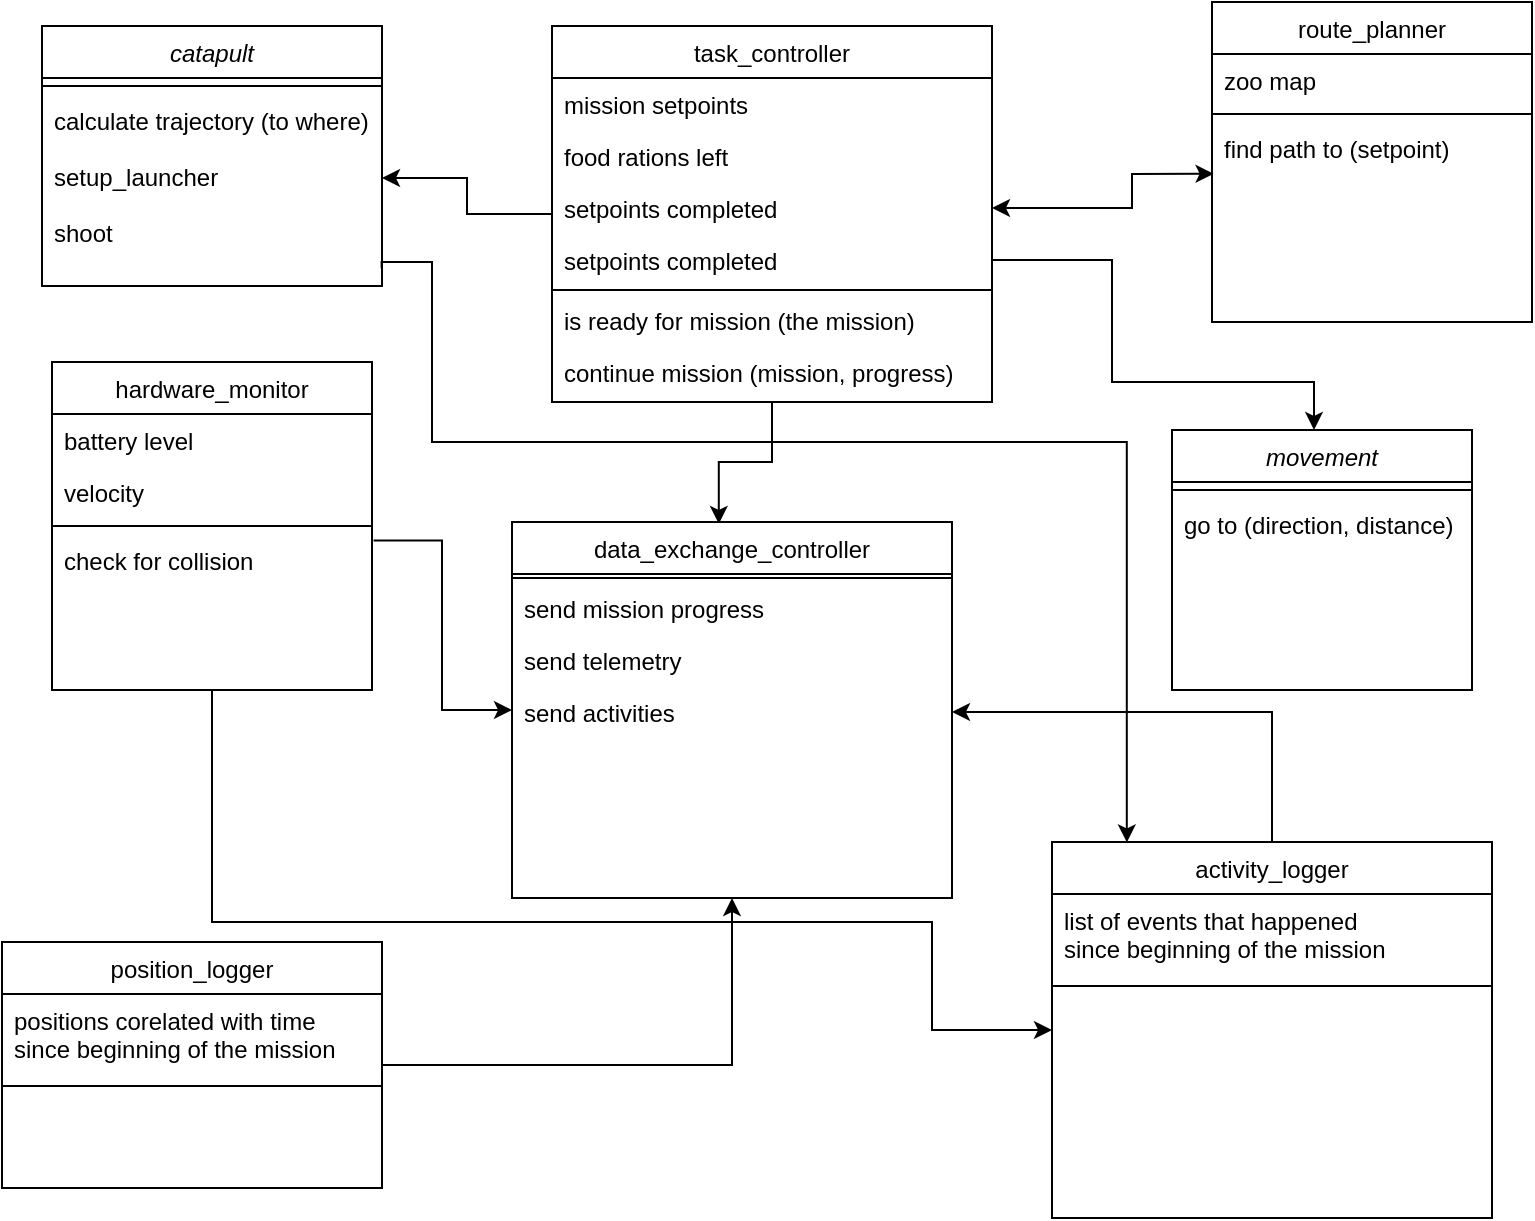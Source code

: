 <mxfile version="17.4.5" type="device"><diagram id="C5RBs43oDa-KdzZeNtuy" name="Page-1"><mxGraphModel dx="1178" dy="629" grid="1" gridSize="10" guides="1" tooltips="1" connect="1" arrows="1" fold="1" page="1" pageScale="1" pageWidth="827" pageHeight="1169" math="0" shadow="0"><root><mxCell id="WIyWlLk6GJQsqaUBKTNV-0"/><mxCell id="WIyWlLk6GJQsqaUBKTNV-1" parent="WIyWlLk6GJQsqaUBKTNV-0"/><mxCell id="d03LEfpRXOP0SP6vgUL4-54" style="edgeStyle=orthogonalEdgeStyle;rounded=0;orthogonalLoop=1;jettySize=auto;html=1;entryX=0.17;entryY=0.001;entryDx=0;entryDy=0;entryPerimeter=0;exitX=0.999;exitY=1.117;exitDx=0;exitDy=0;exitPerimeter=0;" edge="1" parent="WIyWlLk6GJQsqaUBKTNV-1" source="d03LEfpRXOP0SP6vgUL4-0" target="d03LEfpRXOP0SP6vgUL4-7"><mxGeometry relative="1" as="geometry"><mxPoint x="250" y="540" as="targetPoint"/><mxPoint x="240" y="150" as="sourcePoint"/><Array as="points"><mxPoint x="225" y="150"/><mxPoint x="250" y="150"/><mxPoint x="250" y="240"/><mxPoint x="597" y="240"/></Array></mxGeometry></mxCell><mxCell id="zkfFHV4jXpPFQw0GAbJ--0" value="catapult" style="swimlane;fontStyle=2;align=center;verticalAlign=top;childLayout=stackLayout;horizontal=1;startSize=26;horizontalStack=0;resizeParent=1;resizeLast=0;collapsible=1;marginBottom=0;rounded=0;shadow=0;strokeWidth=1;" parent="WIyWlLk6GJQsqaUBKTNV-1" vertex="1"><mxGeometry x="55" y="32" width="170" height="130" as="geometry"><mxRectangle x="230" y="140" width="160" height="26" as="alternateBounds"/></mxGeometry></mxCell><mxCell id="zkfFHV4jXpPFQw0GAbJ--4" value="" style="line;html=1;strokeWidth=1;align=left;verticalAlign=middle;spacingTop=-1;spacingLeft=3;spacingRight=3;rotatable=0;labelPosition=right;points=[];portConstraint=eastwest;" parent="zkfFHV4jXpPFQw0GAbJ--0" vertex="1"><mxGeometry y="26" width="170" height="8" as="geometry"/></mxCell><mxCell id="zkfFHV4jXpPFQw0GAbJ--5" value="calculate trajectory (to where)" style="text;align=left;verticalAlign=top;spacingLeft=4;spacingRight=4;overflow=hidden;rotatable=0;points=[[0,0.5],[1,0.5]];portConstraint=eastwest;" parent="zkfFHV4jXpPFQw0GAbJ--0" vertex="1"><mxGeometry y="34" width="170" height="28" as="geometry"/></mxCell><mxCell id="d03LEfpRXOP0SP6vgUL4-18" value="setup_launcher" style="text;align=left;verticalAlign=top;spacingLeft=4;spacingRight=4;overflow=hidden;rotatable=0;points=[[0,0.5],[1,0.5]];portConstraint=eastwest;" vertex="1" parent="zkfFHV4jXpPFQw0GAbJ--0"><mxGeometry y="62" width="170" height="28" as="geometry"/></mxCell><mxCell id="d03LEfpRXOP0SP6vgUL4-0" value="shoot " style="text;align=left;verticalAlign=top;spacingLeft=4;spacingRight=4;overflow=hidden;rotatable=0;points=[[0,0.5],[1,0.5]];portConstraint=eastwest;" vertex="1" parent="zkfFHV4jXpPFQw0GAbJ--0"><mxGeometry y="90" width="170" height="28" as="geometry"/></mxCell><mxCell id="d03LEfpRXOP0SP6vgUL4-39" style="edgeStyle=orthogonalEdgeStyle;rounded=0;orthogonalLoop=1;jettySize=auto;html=1;entryX=0;entryY=0.5;entryDx=0;entryDy=0;exitX=1.005;exitY=0.126;exitDx=0;exitDy=0;exitPerimeter=0;" edge="1" parent="WIyWlLk6GJQsqaUBKTNV-1" source="d03LEfpRXOP0SP6vgUL4-24" target="d03LEfpRXOP0SP6vgUL4-26"><mxGeometry relative="1" as="geometry"/></mxCell><mxCell id="d03LEfpRXOP0SP6vgUL4-53" style="edgeStyle=orthogonalEdgeStyle;rounded=0;orthogonalLoop=1;jettySize=auto;html=1;exitX=0.5;exitY=1;exitDx=0;exitDy=0;entryX=0;entryY=0.5;entryDx=0;entryDy=0;" edge="1" parent="WIyWlLk6GJQsqaUBKTNV-1" source="zkfFHV4jXpPFQw0GAbJ--6" target="d03LEfpRXOP0SP6vgUL4-7"><mxGeometry relative="1" as="geometry"><Array as="points"><mxPoint x="140" y="480"/><mxPoint x="500" y="480"/><mxPoint x="500" y="534"/></Array></mxGeometry></mxCell><mxCell id="zkfFHV4jXpPFQw0GAbJ--6" value="hardware_monitor" style="swimlane;fontStyle=0;align=center;verticalAlign=top;childLayout=stackLayout;horizontal=1;startSize=26;horizontalStack=0;resizeParent=1;resizeLast=0;collapsible=1;marginBottom=0;rounded=0;shadow=0;strokeWidth=1;" parent="WIyWlLk6GJQsqaUBKTNV-1" vertex="1"><mxGeometry x="60" y="200" width="160" height="164" as="geometry"><mxRectangle x="120" y="360" width="160" height="26" as="alternateBounds"/></mxGeometry></mxCell><mxCell id="zkfFHV4jXpPFQw0GAbJ--7" value="battery level" style="text;align=left;verticalAlign=top;spacingLeft=4;spacingRight=4;overflow=hidden;rotatable=0;points=[[0,0.5],[1,0.5]];portConstraint=eastwest;" parent="zkfFHV4jXpPFQw0GAbJ--6" vertex="1"><mxGeometry y="26" width="160" height="26" as="geometry"/></mxCell><mxCell id="d03LEfpRXOP0SP6vgUL4-19" value="velocity" style="text;align=left;verticalAlign=top;spacingLeft=4;spacingRight=4;overflow=hidden;rotatable=0;points=[[0,0.5],[1,0.5]];portConstraint=eastwest;" vertex="1" parent="zkfFHV4jXpPFQw0GAbJ--6"><mxGeometry y="52" width="160" height="26" as="geometry"/></mxCell><mxCell id="zkfFHV4jXpPFQw0GAbJ--9" value="" style="line;html=1;strokeWidth=1;align=left;verticalAlign=middle;spacingTop=-1;spacingLeft=3;spacingRight=3;rotatable=0;labelPosition=right;points=[];portConstraint=eastwest;" parent="zkfFHV4jXpPFQw0GAbJ--6" vertex="1"><mxGeometry y="78" width="160" height="8" as="geometry"/></mxCell><mxCell id="d03LEfpRXOP0SP6vgUL4-24" value="check for collision" style="text;align=left;verticalAlign=top;spacingLeft=4;spacingRight=4;overflow=hidden;rotatable=0;points=[[0,0.5],[1,0.5]];portConstraint=eastwest;" vertex="1" parent="zkfFHV4jXpPFQw0GAbJ--6"><mxGeometry y="86" width="160" height="26" as="geometry"/></mxCell><mxCell id="d03LEfpRXOP0SP6vgUL4-37" value="" style="edgeStyle=orthogonalEdgeStyle;rounded=0;orthogonalLoop=1;jettySize=auto;html=1;entryX=1;entryY=0.5;entryDx=0;entryDy=0;" edge="1" parent="WIyWlLk6GJQsqaUBKTNV-1" source="zkfFHV4jXpPFQw0GAbJ--13" target="d03LEfpRXOP0SP6vgUL4-18"><mxGeometry relative="1" as="geometry"><mxPoint x="230" y="100" as="targetPoint"/></mxGeometry></mxCell><mxCell id="d03LEfpRXOP0SP6vgUL4-38" style="edgeStyle=orthogonalEdgeStyle;rounded=0;orthogonalLoop=1;jettySize=auto;html=1;entryX=0.47;entryY=0.005;entryDx=0;entryDy=0;entryPerimeter=0;" edge="1" parent="WIyWlLk6GJQsqaUBKTNV-1" source="zkfFHV4jXpPFQw0GAbJ--13" target="d03LEfpRXOP0SP6vgUL4-26"><mxGeometry relative="1" as="geometry"/></mxCell><mxCell id="zkfFHV4jXpPFQw0GAbJ--13" value="task_controller" style="swimlane;fontStyle=0;align=center;verticalAlign=top;childLayout=stackLayout;horizontal=1;startSize=26;horizontalStack=0;resizeParent=1;resizeLast=0;collapsible=1;marginBottom=0;rounded=0;shadow=0;strokeWidth=1;" parent="WIyWlLk6GJQsqaUBKTNV-1" vertex="1"><mxGeometry x="310" y="32" width="220" height="188" as="geometry"><mxRectangle x="340" y="380" width="170" height="26" as="alternateBounds"/></mxGeometry></mxCell><mxCell id="zkfFHV4jXpPFQw0GAbJ--14" value="mission setpoints" style="text;align=left;verticalAlign=top;spacingLeft=4;spacingRight=4;overflow=hidden;rotatable=0;points=[[0,0.5],[1,0.5]];portConstraint=eastwest;" parent="zkfFHV4jXpPFQw0GAbJ--13" vertex="1"><mxGeometry y="26" width="220" height="26" as="geometry"/></mxCell><mxCell id="d03LEfpRXOP0SP6vgUL4-1" value="food rations left" style="text;align=left;verticalAlign=top;spacingLeft=4;spacingRight=4;overflow=hidden;rotatable=0;points=[[0,0.5],[1,0.5]];portConstraint=eastwest;" vertex="1" parent="zkfFHV4jXpPFQw0GAbJ--13"><mxGeometry y="52" width="220" height="26" as="geometry"/></mxCell><mxCell id="d03LEfpRXOP0SP6vgUL4-36" value="setpoints completed" style="text;align=left;verticalAlign=top;spacingLeft=4;spacingRight=4;overflow=hidden;rotatable=0;points=[[0,0.5],[1,0.5]];portConstraint=eastwest;" vertex="1" parent="zkfFHV4jXpPFQw0GAbJ--13"><mxGeometry y="78" width="220" height="26" as="geometry"/></mxCell><mxCell id="d03LEfpRXOP0SP6vgUL4-3" value="setpoints completed" style="text;align=left;verticalAlign=top;spacingLeft=4;spacingRight=4;overflow=hidden;rotatable=0;points=[[0,0.5],[1,0.5]];portConstraint=eastwest;" vertex="1" parent="zkfFHV4jXpPFQw0GAbJ--13"><mxGeometry y="104" width="220" height="26" as="geometry"/></mxCell><mxCell id="zkfFHV4jXpPFQw0GAbJ--15" value="" style="line;html=1;strokeWidth=1;align=left;verticalAlign=middle;spacingTop=-1;spacingLeft=3;spacingRight=3;rotatable=0;labelPosition=right;points=[];portConstraint=eastwest;" parent="zkfFHV4jXpPFQw0GAbJ--13" vertex="1"><mxGeometry y="130" width="220" height="4" as="geometry"/></mxCell><mxCell id="d03LEfpRXOP0SP6vgUL4-2" value="is ready for mission (the mission)" style="text;align=left;verticalAlign=top;spacingLeft=4;spacingRight=4;overflow=hidden;rotatable=0;points=[[0,0.5],[1,0.5]];portConstraint=eastwest;" vertex="1" parent="zkfFHV4jXpPFQw0GAbJ--13"><mxGeometry y="134" width="220" height="26" as="geometry"/></mxCell><mxCell id="d03LEfpRXOP0SP6vgUL4-25" value="continue mission (mission, progress)" style="text;align=left;verticalAlign=top;spacingLeft=4;spacingRight=4;overflow=hidden;rotatable=0;points=[[0,0.5],[1,0.5]];portConstraint=eastwest;" vertex="1" parent="zkfFHV4jXpPFQw0GAbJ--13"><mxGeometry y="160" width="220" height="26" as="geometry"/></mxCell><mxCell id="zkfFHV4jXpPFQw0GAbJ--17" value="route_planner" style="swimlane;fontStyle=0;align=center;verticalAlign=top;childLayout=stackLayout;horizontal=1;startSize=26;horizontalStack=0;resizeParent=1;resizeLast=0;collapsible=1;marginBottom=0;rounded=0;shadow=0;strokeWidth=1;" parent="WIyWlLk6GJQsqaUBKTNV-1" vertex="1"><mxGeometry x="640" y="20" width="160" height="160" as="geometry"><mxRectangle x="550" y="140" width="160" height="26" as="alternateBounds"/></mxGeometry></mxCell><mxCell id="zkfFHV4jXpPFQw0GAbJ--18" value="zoo map" style="text;align=left;verticalAlign=top;spacingLeft=4;spacingRight=4;overflow=hidden;rotatable=0;points=[[0,0.5],[1,0.5]];portConstraint=eastwest;" parent="zkfFHV4jXpPFQw0GAbJ--17" vertex="1"><mxGeometry y="26" width="160" height="26" as="geometry"/></mxCell><mxCell id="zkfFHV4jXpPFQw0GAbJ--23" value="" style="line;html=1;strokeWidth=1;align=left;verticalAlign=middle;spacingTop=-1;spacingLeft=3;spacingRight=3;rotatable=0;labelPosition=right;points=[];portConstraint=eastwest;" parent="zkfFHV4jXpPFQw0GAbJ--17" vertex="1"><mxGeometry y="52" width="160" height="8" as="geometry"/></mxCell><mxCell id="zkfFHV4jXpPFQw0GAbJ--24" value="find path to (setpoint)" style="text;align=left;verticalAlign=top;spacingLeft=4;spacingRight=4;overflow=hidden;rotatable=0;points=[[0,0.5],[1,0.5]];portConstraint=eastwest;" parent="zkfFHV4jXpPFQw0GAbJ--17" vertex="1"><mxGeometry y="60" width="160" height="26" as="geometry"/></mxCell><mxCell id="d03LEfpRXOP0SP6vgUL4-58" style="edgeStyle=orthogonalEdgeStyle;rounded=0;orthogonalLoop=1;jettySize=auto;html=1;entryX=1;entryY=0.5;entryDx=0;entryDy=0;" edge="1" parent="WIyWlLk6GJQsqaUBKTNV-1" source="d03LEfpRXOP0SP6vgUL4-7" target="d03LEfpRXOP0SP6vgUL4-57"><mxGeometry relative="1" as="geometry"/></mxCell><mxCell id="d03LEfpRXOP0SP6vgUL4-7" value="activity_logger" style="swimlane;fontStyle=0;align=center;verticalAlign=top;childLayout=stackLayout;horizontal=1;startSize=26;horizontalStack=0;resizeParent=1;resizeLast=0;collapsible=1;marginBottom=0;rounded=0;shadow=0;strokeWidth=1;" vertex="1" parent="WIyWlLk6GJQsqaUBKTNV-1"><mxGeometry x="560" y="440" width="220" height="188" as="geometry"><mxRectangle x="340" y="380" width="170" height="26" as="alternateBounds"/></mxGeometry></mxCell><mxCell id="d03LEfpRXOP0SP6vgUL4-8" value="list of events that happened &#10;since beginning of the mission" style="text;align=left;verticalAlign=top;spacingLeft=4;spacingRight=4;overflow=hidden;rotatable=0;points=[[0,0.5],[1,0.5]];portConstraint=eastwest;" vertex="1" parent="d03LEfpRXOP0SP6vgUL4-7"><mxGeometry y="26" width="220" height="44" as="geometry"/></mxCell><mxCell id="d03LEfpRXOP0SP6vgUL4-11" value="" style="line;html=1;strokeWidth=1;align=left;verticalAlign=middle;spacingTop=-1;spacingLeft=3;spacingRight=3;rotatable=0;labelPosition=right;points=[];portConstraint=eastwest;" vertex="1" parent="d03LEfpRXOP0SP6vgUL4-7"><mxGeometry y="70" width="220" height="4" as="geometry"/></mxCell><mxCell id="d03LEfpRXOP0SP6vgUL4-56" style="edgeStyle=orthogonalEdgeStyle;rounded=0;orthogonalLoop=1;jettySize=auto;html=1;entryX=0.5;entryY=1;entryDx=0;entryDy=0;" edge="1" parent="WIyWlLk6GJQsqaUBKTNV-1" source="d03LEfpRXOP0SP6vgUL4-13" target="d03LEfpRXOP0SP6vgUL4-26"><mxGeometry relative="1" as="geometry"/></mxCell><mxCell id="d03LEfpRXOP0SP6vgUL4-13" value="position_logger" style="swimlane;fontStyle=0;align=center;verticalAlign=top;childLayout=stackLayout;horizontal=1;startSize=26;horizontalStack=0;resizeParent=1;resizeLast=0;collapsible=1;marginBottom=0;rounded=0;shadow=0;strokeWidth=1;" vertex="1" parent="WIyWlLk6GJQsqaUBKTNV-1"><mxGeometry x="35" y="490" width="190" height="123" as="geometry"><mxRectangle x="340" y="380" width="170" height="26" as="alternateBounds"/></mxGeometry></mxCell><mxCell id="d03LEfpRXOP0SP6vgUL4-14" value="positions corelated with time&#10;since beginning of the mission" style="text;align=left;verticalAlign=top;spacingLeft=4;spacingRight=4;overflow=hidden;rotatable=0;points=[[0,0.5],[1,0.5]];portConstraint=eastwest;" vertex="1" parent="d03LEfpRXOP0SP6vgUL4-13"><mxGeometry y="26" width="190" height="44" as="geometry"/></mxCell><mxCell id="d03LEfpRXOP0SP6vgUL4-15" value="" style="line;html=1;strokeWidth=1;align=left;verticalAlign=middle;spacingTop=-1;spacingLeft=3;spacingRight=3;rotatable=0;labelPosition=right;points=[];portConstraint=eastwest;" vertex="1" parent="d03LEfpRXOP0SP6vgUL4-13"><mxGeometry y="70" width="190" height="4" as="geometry"/></mxCell><mxCell id="d03LEfpRXOP0SP6vgUL4-26" value="data_exchange_controller" style="swimlane;fontStyle=0;align=center;verticalAlign=top;childLayout=stackLayout;horizontal=1;startSize=26;horizontalStack=0;resizeParent=1;resizeLast=0;collapsible=1;marginBottom=0;rounded=0;shadow=0;strokeWidth=1;" vertex="1" parent="WIyWlLk6GJQsqaUBKTNV-1"><mxGeometry x="290" y="280" width="220" height="188" as="geometry"><mxRectangle x="340" y="380" width="170" height="26" as="alternateBounds"/></mxGeometry></mxCell><mxCell id="d03LEfpRXOP0SP6vgUL4-30" value="" style="line;html=1;strokeWidth=1;align=left;verticalAlign=middle;spacingTop=-1;spacingLeft=3;spacingRight=3;rotatable=0;labelPosition=right;points=[];portConstraint=eastwest;" vertex="1" parent="d03LEfpRXOP0SP6vgUL4-26"><mxGeometry y="26" width="220" height="4" as="geometry"/></mxCell><mxCell id="d03LEfpRXOP0SP6vgUL4-32" value="send mission progress " style="text;align=left;verticalAlign=top;spacingLeft=4;spacingRight=4;overflow=hidden;rotatable=0;points=[[0,0.5],[1,0.5]];portConstraint=eastwest;" vertex="1" parent="d03LEfpRXOP0SP6vgUL4-26"><mxGeometry y="30" width="220" height="26" as="geometry"/></mxCell><mxCell id="d03LEfpRXOP0SP6vgUL4-34" value="send telemetry" style="text;align=left;verticalAlign=top;spacingLeft=4;spacingRight=4;overflow=hidden;rotatable=0;points=[[0,0.5],[1,0.5]];portConstraint=eastwest;" vertex="1" parent="d03LEfpRXOP0SP6vgUL4-26"><mxGeometry y="56" width="220" height="26" as="geometry"/></mxCell><mxCell id="d03LEfpRXOP0SP6vgUL4-57" value="send activities" style="text;align=left;verticalAlign=top;spacingLeft=4;spacingRight=4;overflow=hidden;rotatable=0;points=[[0,0.5],[1,0.5]];portConstraint=eastwest;" vertex="1" parent="d03LEfpRXOP0SP6vgUL4-26"><mxGeometry y="82" width="220" height="26" as="geometry"/></mxCell><mxCell id="d03LEfpRXOP0SP6vgUL4-51" style="edgeStyle=orthogonalEdgeStyle;rounded=0;orthogonalLoop=1;jettySize=auto;html=1;exitX=1;exitY=0.5;exitDx=0;exitDy=0;entryX=0.471;entryY=0;entryDx=0;entryDy=0;entryPerimeter=0;" edge="1" parent="WIyWlLk6GJQsqaUBKTNV-1" source="d03LEfpRXOP0SP6vgUL4-3" target="d03LEfpRXOP0SP6vgUL4-40"><mxGeometry relative="1" as="geometry"><mxPoint x="650" y="230" as="targetPoint"/><Array as="points"><mxPoint x="590" y="149"/><mxPoint x="590" y="210"/><mxPoint x="691" y="210"/><mxPoint x="691" y="234"/></Array></mxGeometry></mxCell><mxCell id="d03LEfpRXOP0SP6vgUL4-40" value="movement" style="swimlane;fontStyle=2;align=center;verticalAlign=top;childLayout=stackLayout;horizontal=1;startSize=26;horizontalStack=0;resizeParent=1;resizeLast=0;collapsible=1;marginBottom=0;rounded=0;shadow=0;strokeWidth=1;" vertex="1" parent="WIyWlLk6GJQsqaUBKTNV-1"><mxGeometry x="620" y="234" width="150" height="130" as="geometry"><mxRectangle x="230" y="140" width="160" height="26" as="alternateBounds"/></mxGeometry></mxCell><mxCell id="d03LEfpRXOP0SP6vgUL4-41" value="" style="line;html=1;strokeWidth=1;align=left;verticalAlign=middle;spacingTop=-1;spacingLeft=3;spacingRight=3;rotatable=0;labelPosition=right;points=[];portConstraint=eastwest;" vertex="1" parent="d03LEfpRXOP0SP6vgUL4-40"><mxGeometry y="26" width="150" height="8" as="geometry"/></mxCell><mxCell id="d03LEfpRXOP0SP6vgUL4-44" value="go to (direction, distance)" style="text;align=left;verticalAlign=top;spacingLeft=4;spacingRight=4;overflow=hidden;rotatable=0;points=[[0,0.5],[1,0.5]];portConstraint=eastwest;" vertex="1" parent="d03LEfpRXOP0SP6vgUL4-40"><mxGeometry y="34" width="150" height="28" as="geometry"/></mxCell><mxCell id="d03LEfpRXOP0SP6vgUL4-55" value="" style="endArrow=classic;startArrow=classic;html=1;rounded=0;entryX=0.005;entryY=0.995;entryDx=0;entryDy=0;entryPerimeter=0;exitX=1;exitY=0.5;exitDx=0;exitDy=0;" edge="1" parent="WIyWlLk6GJQsqaUBKTNV-1" source="d03LEfpRXOP0SP6vgUL4-36" target="zkfFHV4jXpPFQw0GAbJ--24"><mxGeometry width="50" height="50" relative="1" as="geometry"><mxPoint x="560" y="140" as="sourcePoint"/><mxPoint x="610" y="90" as="targetPoint"/><Array as="points"><mxPoint x="600" y="123"/><mxPoint x="600" y="106"/></Array></mxGeometry></mxCell></root></mxGraphModel></diagram></mxfile>